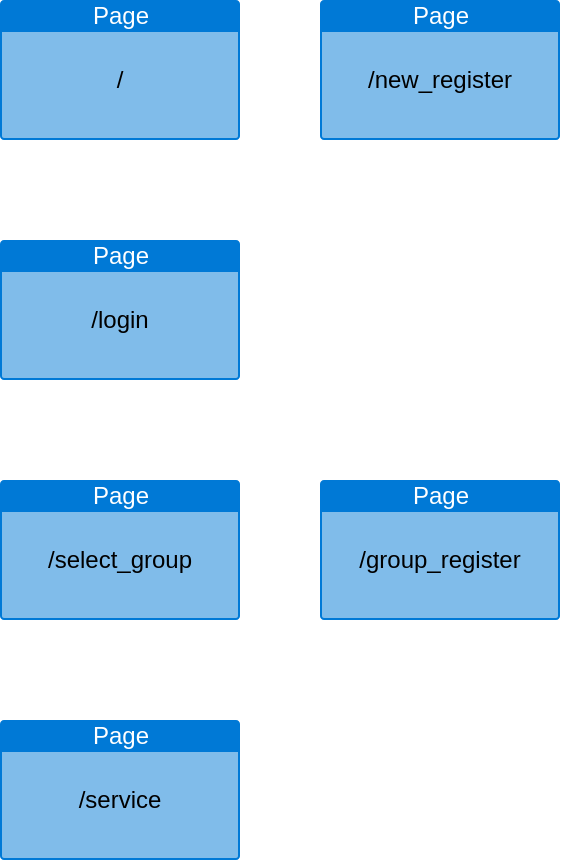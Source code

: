 <mxfile version="13.0.9">
    <diagram id="6hGFLwfOUW9BJ-s0fimq" name="Page-1">
        <mxGraphModel dx="738" dy="580" grid="1" gridSize="10" guides="1" tooltips="1" connect="1" arrows="1" fold="1" page="1" pageScale="1" pageWidth="827" pageHeight="1169" math="0" shadow="0">
            <root>
                <mxCell id="0"/>
                <mxCell id="1" parent="0"/>
                <mxCell id="2" value="Page" style="html=1;strokeColor=none;fillColor=#0079D6;labelPosition=center;verticalLabelPosition=middle;verticalAlign=top;align=center;fontSize=12;outlineConnect=0;spacingTop=-6;fontColor=#FFFFFF;shape=mxgraph.sitemap.page;" parent="1" vertex="1">
                    <mxGeometry x="40" y="40" width="120" height="70" as="geometry"/>
                </mxCell>
                <mxCell id="3" value="Page" style="html=1;strokeColor=none;fillColor=#0079D6;labelPosition=center;verticalLabelPosition=middle;verticalAlign=top;align=center;fontSize=12;outlineConnect=0;spacingTop=-6;fontColor=#FFFFFF;shape=mxgraph.sitemap.page;" vertex="1" parent="1">
                    <mxGeometry x="40" y="160" width="120" height="70" as="geometry"/>
                </mxCell>
                <mxCell id="4" value="Page" style="html=1;strokeColor=none;fillColor=#0079D6;labelPosition=center;verticalLabelPosition=middle;verticalAlign=top;align=center;fontSize=12;outlineConnect=0;spacingTop=-6;fontColor=#FFFFFF;shape=mxgraph.sitemap.page;" vertex="1" parent="1">
                    <mxGeometry x="40" y="280" width="120" height="70" as="geometry"/>
                </mxCell>
                <mxCell id="5" value="Page" style="html=1;strokeColor=none;fillColor=#0079D6;labelPosition=center;verticalLabelPosition=middle;verticalAlign=top;align=center;fontSize=12;outlineConnect=0;spacingTop=-6;fontColor=#FFFFFF;shape=mxgraph.sitemap.page;" vertex="1" parent="1">
                    <mxGeometry x="200" y="280" width="120" height="70" as="geometry"/>
                </mxCell>
                <mxCell id="6" value="Page" style="html=1;strokeColor=none;fillColor=#0079D6;labelPosition=center;verticalLabelPosition=middle;verticalAlign=top;align=center;fontSize=12;outlineConnect=0;spacingTop=-6;fontColor=#FFFFFF;shape=mxgraph.sitemap.page;" vertex="1" parent="1">
                    <mxGeometry x="40" y="400" width="120" height="70" as="geometry"/>
                </mxCell>
                <mxCell id="7" value="&lt;font color=&quot;#000000&quot;&gt;/&lt;/font&gt;" style="text;html=1;strokeColor=none;fillColor=none;align=center;verticalAlign=middle;whiteSpace=wrap;rounded=0;rotation=0;" vertex="1" parent="1">
                    <mxGeometry x="80" y="70" width="40" height="20" as="geometry"/>
                </mxCell>
                <mxCell id="8" value="&lt;font color=&quot;#000000&quot;&gt;/login&lt;/font&gt;" style="text;html=1;strokeColor=none;fillColor=none;align=center;verticalAlign=middle;whiteSpace=wrap;rounded=0;" vertex="1" parent="1">
                    <mxGeometry x="80" y="190" width="40" height="20" as="geometry"/>
                </mxCell>
                <mxCell id="9" value="&lt;font color=&quot;#000000&quot;&gt;/select_group&lt;/font&gt;" style="text;html=1;strokeColor=none;fillColor=none;align=center;verticalAlign=middle;whiteSpace=wrap;rounded=0;" vertex="1" parent="1">
                    <mxGeometry x="80" y="310" width="40" height="20" as="geometry"/>
                </mxCell>
                <mxCell id="10" value="&lt;font color=&quot;#000000&quot;&gt;/group_register&lt;/font&gt;" style="text;html=1;strokeColor=none;fillColor=none;align=center;verticalAlign=middle;whiteSpace=wrap;rounded=0;" vertex="1" parent="1">
                    <mxGeometry x="240" y="310" width="40" height="20" as="geometry"/>
                </mxCell>
                <mxCell id="11" value="&lt;font color=&quot;#000000&quot;&gt;/service&lt;/font&gt;" style="text;html=1;strokeColor=none;fillColor=none;align=center;verticalAlign=middle;whiteSpace=wrap;rounded=0;" vertex="1" parent="1">
                    <mxGeometry x="80" y="430" width="40" height="20" as="geometry"/>
                </mxCell>
                <mxCell id="14" value="Page" style="html=1;strokeColor=none;fillColor=#0079D6;labelPosition=center;verticalLabelPosition=middle;verticalAlign=top;align=center;fontSize=12;outlineConnect=0;spacingTop=-6;fontColor=#FFFFFF;shape=mxgraph.sitemap.page;" vertex="1" parent="1">
                    <mxGeometry x="200" y="40" width="120" height="70" as="geometry"/>
                </mxCell>
                <mxCell id="15" value="&lt;font color=&quot;#000000&quot;&gt;/new_register&lt;/font&gt;" style="text;html=1;strokeColor=none;fillColor=none;align=center;verticalAlign=middle;whiteSpace=wrap;rounded=0;rotation=0;" vertex="1" parent="1">
                    <mxGeometry x="240" y="70" width="40" height="20" as="geometry"/>
                </mxCell>
            </root>
        </mxGraphModel>
    </diagram>
</mxfile>